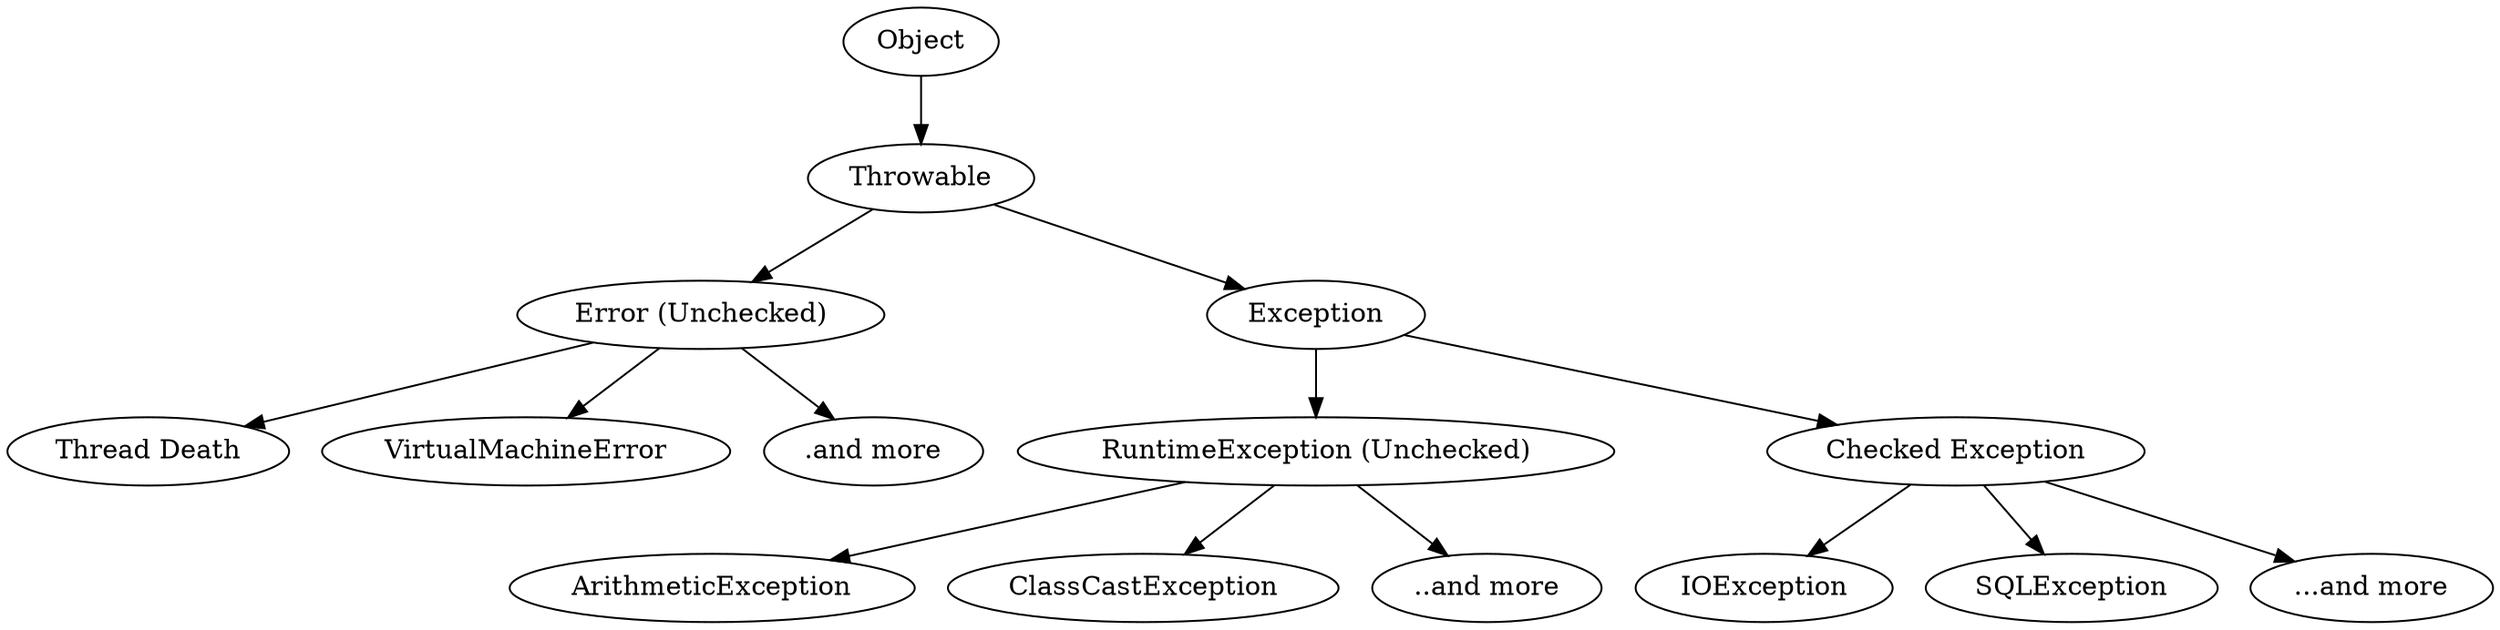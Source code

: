 digraph G {
  "Object" -> "Throwable"
  "Throwable" -> "Error (Unchecked)"
  "Throwable" -> "Exception"
  "Error (Unchecked)" -> "Thread Death"
  "Error (Unchecked)" -> "VirtualMachineError"
  "Error (Unchecked)" -> ".and more"
  "Exception" -> "RuntimeException (Unchecked)"
  "RuntimeException (Unchecked)" -> "ArithmeticException"
  "RuntimeException (Unchecked)" -> "ClassCastException"
  "RuntimeException (Unchecked)" -> "..and more"
  "Exception" -> "Checked Exception"
  "Checked Exception" -> "IOException"
  "Checked Exception" -> "SQLException"
  "Checked Exception" -> "...and more"
}
